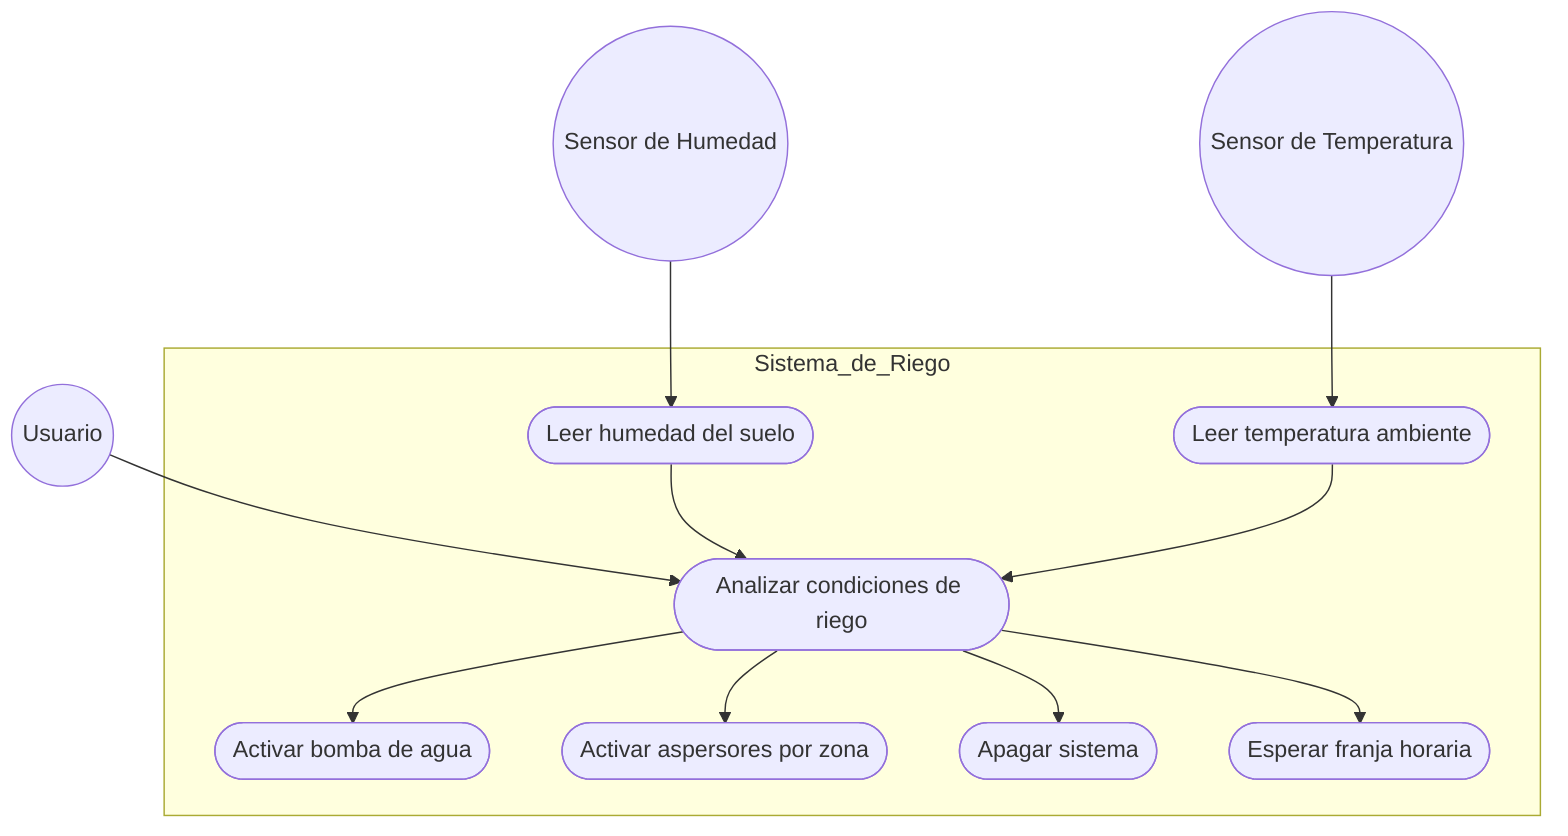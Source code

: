 graph TD
    actorUsuario((Usuario))
    actorSensorH((Sensor de Humedad))
    actorSensorT((Sensor de Temperatura))

    subgraph Sistema_de_Riego
        caso1([Leer humedad del suelo])
        caso2([Leer temperatura ambiente])
        caso3([Analizar condiciones de riego])
        caso4([Activar bomba de agua])
        caso5([Activar aspersores por zona])
        caso6([Apagar sistema])
        caso7([Esperar franja horaria])
    end

    actorUsuario --> caso3
    actorSensorH --> caso1
    actorSensorT --> caso2
    caso1 --> caso3
    caso2 --> caso3
    caso3 --> caso4
    caso3 --> caso5
    caso3 --> caso6
    caso3 --> caso7